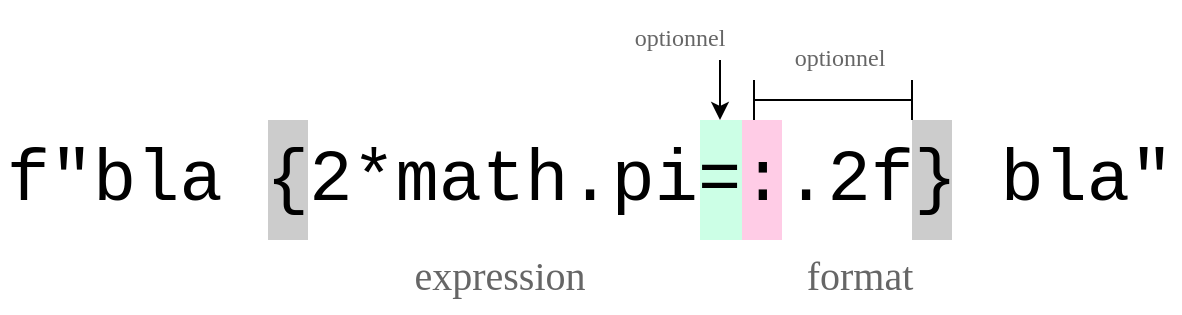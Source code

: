 <mxfile>
    <diagram id="Ud7PFp5KdEAXcQVSgEVQ" name="Page-1">
        <mxGraphModel dx="736" dy="461" grid="1" gridSize="10" guides="1" tooltips="1" connect="1" arrows="1" fold="1" page="1" pageScale="1" pageWidth="827" pageHeight="1169" math="0" shadow="0">
            <root>
                <mxCell id="0"/>
                <mxCell id="1" parent="0"/>
                <mxCell id="8" value="" style="rounded=0;whiteSpace=wrap;html=1;fontFamily=Verdana;fontSize=20;fontColor=#666666;fillColor=#CCFFE6;strokeColor=none;" vertex="1" parent="1">
                    <mxGeometry x="490" y="110" width="21" height="60" as="geometry"/>
                </mxCell>
                <mxCell id="7" value="" style="rounded=0;whiteSpace=wrap;html=1;fontFamily=Verdana;fontSize=20;fontColor=#666666;fillColor=#FFCCE6;strokeColor=none;" vertex="1" parent="1">
                    <mxGeometry x="511" y="110" width="20" height="60" as="geometry"/>
                </mxCell>
                <mxCell id="6" value="" style="rounded=0;whiteSpace=wrap;html=1;fontFamily=Verdana;fontSize=20;fontColor=#666666;fillColor=#CCCCCC;strokeColor=none;" vertex="1" parent="1">
                    <mxGeometry x="596" y="110" width="20" height="60" as="geometry"/>
                </mxCell>
                <mxCell id="5" value="" style="rounded=0;whiteSpace=wrap;html=1;fontFamily=Verdana;fontSize=20;fontColor=#666666;fillColor=#CCCCCC;strokeColor=none;" vertex="1" parent="1">
                    <mxGeometry x="274" y="110" width="20" height="60" as="geometry"/>
                </mxCell>
                <mxCell id="2" value="&lt;font style=&quot;font-size: 36px&quot; face=&quot;Courier New&quot;&gt;f&quot;bla {2*math.pi=:.2f} bla&quot;&lt;/font&gt;" style="text;html=1;strokeColor=none;fillColor=none;align=center;verticalAlign=middle;whiteSpace=wrap;rounded=0;" vertex="1" parent="1">
                    <mxGeometry x="140" y="120" width="590" height="40" as="geometry"/>
                </mxCell>
                <mxCell id="3" value="&lt;font style=&quot;font-size: 20px&quot; face=&quot;Verdana&quot; color=&quot;#666666&quot;&gt;expression&lt;/font&gt;" style="text;html=1;strokeColor=none;fillColor=none;align=center;verticalAlign=middle;whiteSpace=wrap;rounded=0;fontFamily=Courier New;fontSize=36;" vertex="1" parent="1">
                    <mxGeometry x="330" y="170" width="120" height="30" as="geometry"/>
                </mxCell>
                <mxCell id="4" value="&lt;font style=&quot;font-size: 20px&quot; face=&quot;Verdana&quot; color=&quot;#666666&quot;&gt;format&lt;/font&gt;" style="text;html=1;strokeColor=none;fillColor=none;align=center;verticalAlign=middle;whiteSpace=wrap;rounded=0;fontFamily=Courier New;fontSize=36;" vertex="1" parent="1">
                    <mxGeometry x="540" y="170" width="60" height="30" as="geometry"/>
                </mxCell>
                <mxCell id="9" value="&lt;font style=&quot;font-size: 12px&quot;&gt;optionnel&lt;/font&gt;" style="text;html=1;strokeColor=none;fillColor=none;align=center;verticalAlign=middle;whiteSpace=wrap;rounded=0;fontFamily=Verdana;fontSize=20;fontColor=#666666;" vertex="1" parent="1">
                    <mxGeometry x="450" y="50" width="60" height="30" as="geometry"/>
                </mxCell>
                <mxCell id="10" value="" style="endArrow=classic;html=1;fontFamily=Verdana;fontSize=12;fontColor=#666666;" edge="1" parent="1">
                    <mxGeometry width="50" height="50" relative="1" as="geometry">
                        <mxPoint x="500" y="80" as="sourcePoint"/>
                        <mxPoint x="500" y="110" as="targetPoint"/>
                    </mxGeometry>
                </mxCell>
                <mxCell id="11" value="" style="shape=crossbar;whiteSpace=wrap;html=1;rounded=1;fontFamily=Verdana;fontSize=12;fontColor=#666666;fillColor=#CCFFE6;" vertex="1" parent="1">
                    <mxGeometry x="517" y="90" width="79" height="20" as="geometry"/>
                </mxCell>
                <mxCell id="12" value="&lt;font style=&quot;font-size: 12px&quot;&gt;optionnel&lt;/font&gt;" style="text;html=1;strokeColor=none;fillColor=none;align=center;verticalAlign=middle;whiteSpace=wrap;rounded=0;fontFamily=Verdana;fontSize=20;fontColor=#666666;" vertex="1" parent="1">
                    <mxGeometry x="530" y="60" width="60" height="30" as="geometry"/>
                </mxCell>
            </root>
        </mxGraphModel>
    </diagram>
</mxfile>
